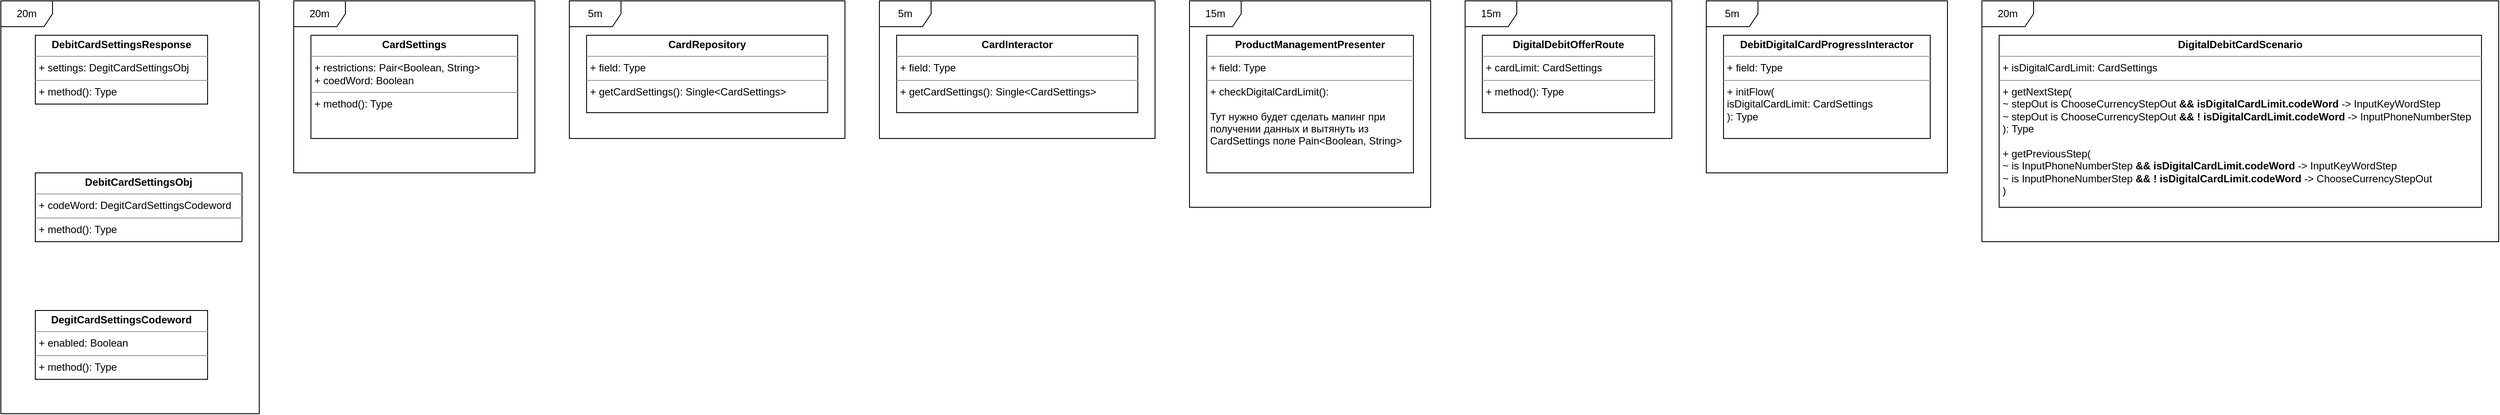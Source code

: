 <mxfile version="15.8.3" type="github">
  <diagram id="AHUYyGF5CXVSRj4vwZ1q" name="Page-1">
    <mxGraphModel dx="4063" dy="2206" grid="1" gridSize="10" guides="1" tooltips="1" connect="1" arrows="1" fold="1" page="1" pageScale="1" pageWidth="850" pageHeight="1100" math="0" shadow="0">
      <root>
        <mxCell id="0" />
        <mxCell id="1" parent="0" />
        <mxCell id="fhfVND5djg5tMZHREXdb-1" value="&lt;p style=&quot;margin: 0px ; margin-top: 4px ; text-align: center&quot;&gt;&lt;b&gt;DebitCardSettingsResponse&lt;/b&gt;&lt;/p&gt;&lt;hr size=&quot;1&quot;&gt;&lt;p style=&quot;margin: 0px ; margin-left: 4px&quot;&gt;+ settings: DegitCardSettingsObj&lt;/p&gt;&lt;hr size=&quot;1&quot;&gt;&lt;p style=&quot;margin: 0px ; margin-left: 4px&quot;&gt;+ method(): Type&lt;/p&gt;" style="verticalAlign=top;align=left;overflow=fill;fontSize=12;fontFamily=Helvetica;html=1;" vertex="1" parent="1">
          <mxGeometry x="80" y="160" width="200" height="80" as="geometry" />
        </mxCell>
        <mxCell id="fhfVND5djg5tMZHREXdb-2" value="&lt;p style=&quot;margin: 0px ; margin-top: 4px ; text-align: center&quot;&gt;&lt;b&gt;DebitCardSettingsObj&lt;/b&gt;&lt;/p&gt;&lt;hr size=&quot;1&quot;&gt;&lt;p style=&quot;margin: 0px ; margin-left: 4px&quot;&gt;+ codeWord: DegitCardSettingsCodeword&lt;/p&gt;&lt;hr size=&quot;1&quot;&gt;&lt;p style=&quot;margin: 0px ; margin-left: 4px&quot;&gt;+ method(): Type&lt;/p&gt;" style="verticalAlign=top;align=left;overflow=fill;fontSize=12;fontFamily=Helvetica;html=1;" vertex="1" parent="1">
          <mxGeometry x="80" y="320" width="240" height="80" as="geometry" />
        </mxCell>
        <mxCell id="fhfVND5djg5tMZHREXdb-3" value="&lt;p style=&quot;margin: 0px ; margin-top: 4px ; text-align: center&quot;&gt;&lt;b&gt;DegitCardSettingsCodeword&lt;/b&gt;&lt;/p&gt;&lt;hr size=&quot;1&quot;&gt;&lt;p style=&quot;margin: 0px ; margin-left: 4px&quot;&gt;+ enabled: Boolean&lt;/p&gt;&lt;hr size=&quot;1&quot;&gt;&lt;p style=&quot;margin: 0px ; margin-left: 4px&quot;&gt;+ method(): Type&lt;/p&gt;" style="verticalAlign=top;align=left;overflow=fill;fontSize=12;fontFamily=Helvetica;html=1;" vertex="1" parent="1">
          <mxGeometry x="80" y="480" width="200" height="80" as="geometry" />
        </mxCell>
        <mxCell id="fhfVND5djg5tMZHREXdb-4" value="&lt;p style=&quot;margin: 0px ; margin-top: 4px ; text-align: center&quot;&gt;&lt;b&gt;CardSettings&lt;/b&gt;&lt;/p&gt;&lt;hr size=&quot;1&quot;&gt;&lt;p style=&quot;margin: 0px ; margin-left: 4px&quot;&gt;+ restrictions: Pair&amp;lt;Boolean, String&amp;gt;&lt;/p&gt;&lt;p style=&quot;margin: 0px ; margin-left: 4px&quot;&gt;+ coedWord: Boolean&lt;br&gt;&lt;/p&gt;&lt;hr size=&quot;1&quot;&gt;&lt;p style=&quot;margin: 0px ; margin-left: 4px&quot;&gt;+ method(): Type&lt;/p&gt;" style="verticalAlign=top;align=left;overflow=fill;fontSize=12;fontFamily=Helvetica;html=1;" vertex="1" parent="1">
          <mxGeometry x="400" y="160" width="240" height="120" as="geometry" />
        </mxCell>
        <mxCell id="fhfVND5djg5tMZHREXdb-5" value="&lt;p style=&quot;margin: 0px ; margin-top: 4px ; text-align: center&quot;&gt;&lt;b&gt;CardRepository&lt;/b&gt;&lt;/p&gt;&lt;hr size=&quot;1&quot;&gt;&lt;p style=&quot;margin: 0px ; margin-left: 4px&quot;&gt;+ field: Type&lt;/p&gt;&lt;hr size=&quot;1&quot;&gt;&lt;p style=&quot;margin: 0px ; margin-left: 4px&quot;&gt;+ getCardSettings(): Single&amp;lt;CardSettings&amp;gt;&lt;/p&gt;" style="verticalAlign=top;align=left;overflow=fill;fontSize=12;fontFamily=Helvetica;html=1;" vertex="1" parent="1">
          <mxGeometry x="720" y="160" width="280" height="90" as="geometry" />
        </mxCell>
        <mxCell id="fhfVND5djg5tMZHREXdb-6" value="&lt;p style=&quot;margin: 0px ; margin-top: 4px ; text-align: center&quot;&gt;&lt;b&gt;CardInteractor&lt;/b&gt;&lt;/p&gt;&lt;hr size=&quot;1&quot;&gt;&lt;p style=&quot;margin: 0px ; margin-left: 4px&quot;&gt;+ field: Type&lt;/p&gt;&lt;hr size=&quot;1&quot;&gt;&lt;p style=&quot;margin: 0px ; margin-left: 4px&quot;&gt;+ getCardSettings(): Single&amp;lt;CardSettings&amp;gt;&lt;/p&gt;" style="verticalAlign=top;align=left;overflow=fill;fontSize=12;fontFamily=Helvetica;html=1;" vertex="1" parent="1">
          <mxGeometry x="1080" y="160" width="280" height="90" as="geometry" />
        </mxCell>
        <mxCell id="fhfVND5djg5tMZHREXdb-7" value="&lt;p style=&quot;margin: 0px ; margin-top: 4px ; text-align: center&quot;&gt;&lt;b&gt;ProductManagementPresenter&lt;/b&gt;&lt;/p&gt;&lt;hr size=&quot;1&quot;&gt;&lt;p style=&quot;margin: 0px ; margin-left: 4px&quot;&gt;+ field: Type&lt;/p&gt;&lt;hr size=&quot;1&quot;&gt;&lt;p style=&quot;margin: 0px ; margin-left: 4px&quot;&gt;+ checkDigitalCardLimit():&lt;/p&gt;&lt;p style=&quot;margin: 0px ; margin-left: 4px&quot;&gt;&lt;br&gt;&lt;/p&gt;&lt;p style=&quot;margin: 0px ; margin-left: 4px&quot;&gt;Тут нужно будет сделать мапинг при &lt;br&gt;&lt;/p&gt;&lt;p style=&quot;margin: 0px ; margin-left: 4px&quot;&gt;получении данных и вытянуть из &lt;br&gt;&lt;/p&gt;&lt;p style=&quot;margin: 0px ; margin-left: 4px&quot;&gt;CardSettings поле Pain&amp;lt;Boolean, String&amp;gt;&lt;br&gt;&lt;/p&gt;" style="verticalAlign=top;align=left;overflow=fill;fontSize=12;fontFamily=Helvetica;html=1;" vertex="1" parent="1">
          <mxGeometry x="1440" y="160" width="240" height="160" as="geometry" />
        </mxCell>
        <mxCell id="fhfVND5djg5tMZHREXdb-8" value="&lt;p style=&quot;margin: 0px ; margin-top: 4px ; text-align: center&quot;&gt;&lt;b&gt;DigitalDebitOfferRoute&lt;/b&gt;&lt;/p&gt;&lt;hr size=&quot;1&quot;&gt;&lt;p style=&quot;margin: 0px ; margin-left: 4px&quot;&gt;+ cardLimit: CardSettings&lt;/p&gt;&lt;hr size=&quot;1&quot;&gt;&lt;p style=&quot;margin: 0px ; margin-left: 4px&quot;&gt;+ method(): Type&lt;/p&gt;" style="verticalAlign=top;align=left;overflow=fill;fontSize=12;fontFamily=Helvetica;html=1;" vertex="1" parent="1">
          <mxGeometry x="1760" y="160" width="200" height="90" as="geometry" />
        </mxCell>
        <mxCell id="fhfVND5djg5tMZHREXdb-9" value="&lt;p style=&quot;margin: 0px ; margin-top: 4px ; text-align: center&quot;&gt;&lt;b&gt;DebitDigitalCardProgressInteractor&lt;/b&gt;&lt;/p&gt;&lt;hr size=&quot;1&quot;&gt;&lt;p style=&quot;margin: 0px ; margin-left: 4px&quot;&gt;+ field: Type&lt;/p&gt;&lt;hr size=&quot;1&quot;&gt;&lt;p style=&quot;margin: 0px ; margin-left: 4px&quot;&gt;+ initFlow(&lt;/p&gt;&lt;p style=&quot;margin: 0px ; margin-left: 4px&quot;&gt;isDigitalCardLimit: CardSettings&lt;br&gt;&lt;/p&gt;&lt;p style=&quot;margin: 0px ; margin-left: 4px&quot;&gt;): Type&lt;/p&gt;" style="verticalAlign=top;align=left;overflow=fill;fontSize=12;fontFamily=Helvetica;html=1;" vertex="1" parent="1">
          <mxGeometry x="2040" y="160" width="240" height="120" as="geometry" />
        </mxCell>
        <mxCell id="fhfVND5djg5tMZHREXdb-10" value="&lt;p style=&quot;margin: 0px ; margin-top: 4px ; text-align: center&quot;&gt;&lt;b&gt;DigitalDebitCardScenario&lt;/b&gt;&lt;/p&gt;&lt;hr size=&quot;1&quot;&gt;&lt;p style=&quot;margin: 0px ; margin-left: 4px&quot;&gt;+ isDigitalCardLimit: CardSettings&lt;/p&gt;&lt;hr size=&quot;1&quot;&gt;&lt;p style=&quot;margin: 0px ; margin-left: 4px&quot;&gt;+ getNextStep(&lt;/p&gt;&lt;p style=&quot;margin: 0px ; margin-left: 4px&quot;&gt;~ stepOut is ChooseCurrencyStepOut &lt;b&gt;&amp;amp;&amp;amp; isDigitalCardLimit.codeWord&lt;/b&gt; -&amp;gt; InputKeyWordStep&lt;/p&gt;&lt;p style=&quot;margin: 0px ; margin-left: 4px&quot;&gt;~ stepOut is ChooseCurrencyStepOut&lt;b&gt; &amp;amp;&amp;amp; ! isDigitalCardLimit.codeWord&lt;/b&gt; -&amp;gt; InputPhoneNumberStep&lt;br&gt;&lt;/p&gt;&lt;p style=&quot;margin: 0px ; margin-left: 4px&quot;&gt;): Type&lt;/p&gt;&lt;p style=&quot;margin: 0px ; margin-left: 4px&quot;&gt;&lt;br&gt;&lt;/p&gt;&lt;p style=&quot;margin: 0px ; margin-left: 4px&quot;&gt;+ getPreviousStep(&lt;/p&gt;&lt;p style=&quot;margin: 0px ; margin-left: 4px&quot;&gt;~ is InputPhoneNumberStep &lt;b&gt;&amp;amp;&amp;amp;&lt;/b&gt; &lt;b&gt;isDigitalCardLimit.codeWord&lt;/b&gt; -&amp;gt; InputKeyWordStep&lt;/p&gt;&lt;p style=&quot;margin: 0px ; margin-left: 4px&quot;&gt;~ is InputPhoneNumberStep &lt;b&gt;&amp;amp;&amp;amp; ! isDigitalCardLimit.codeWord&lt;/b&gt; -&amp;gt; ChooseCurrencyStepOut&lt;br&gt;&lt;/p&gt;&lt;p style=&quot;margin: 0px ; margin-left: 4px&quot;&gt;)&lt;br&gt;&lt;/p&gt;" style="verticalAlign=top;align=left;overflow=fill;fontSize=12;fontFamily=Helvetica;html=1;" vertex="1" parent="1">
          <mxGeometry x="2360" y="160" width="560" height="200" as="geometry" />
        </mxCell>
        <mxCell id="fhfVND5djg5tMZHREXdb-11" value="20m" style="shape=umlFrame;whiteSpace=wrap;html=1;" vertex="1" parent="1">
          <mxGeometry x="40" y="120" width="300" height="480" as="geometry" />
        </mxCell>
        <mxCell id="fhfVND5djg5tMZHREXdb-12" value="20m" style="shape=umlFrame;whiteSpace=wrap;html=1;" vertex="1" parent="1">
          <mxGeometry x="380" y="120" width="280" height="200" as="geometry" />
        </mxCell>
        <mxCell id="fhfVND5djg5tMZHREXdb-13" value="5m" style="shape=umlFrame;whiteSpace=wrap;html=1;" vertex="1" parent="1">
          <mxGeometry x="700" y="120" width="320" height="160" as="geometry" />
        </mxCell>
        <mxCell id="fhfVND5djg5tMZHREXdb-14" value="5m" style="shape=umlFrame;whiteSpace=wrap;html=1;" vertex="1" parent="1">
          <mxGeometry x="1060" y="120" width="320" height="160" as="geometry" />
        </mxCell>
        <mxCell id="fhfVND5djg5tMZHREXdb-15" value="15m" style="shape=umlFrame;whiteSpace=wrap;html=1;" vertex="1" parent="1">
          <mxGeometry x="1420" y="120" width="280" height="240" as="geometry" />
        </mxCell>
        <mxCell id="fhfVND5djg5tMZHREXdb-16" value="15m" style="shape=umlFrame;whiteSpace=wrap;html=1;" vertex="1" parent="1">
          <mxGeometry x="1740" y="120" width="240" height="160" as="geometry" />
        </mxCell>
        <mxCell id="fhfVND5djg5tMZHREXdb-17" value="5m" style="shape=umlFrame;whiteSpace=wrap;html=1;" vertex="1" parent="1">
          <mxGeometry x="2020" y="120" width="280" height="200" as="geometry" />
        </mxCell>
        <mxCell id="fhfVND5djg5tMZHREXdb-18" value="20m" style="shape=umlFrame;whiteSpace=wrap;html=1;" vertex="1" parent="1">
          <mxGeometry x="2340" y="120" width="600" height="280" as="geometry" />
        </mxCell>
      </root>
    </mxGraphModel>
  </diagram>
</mxfile>
